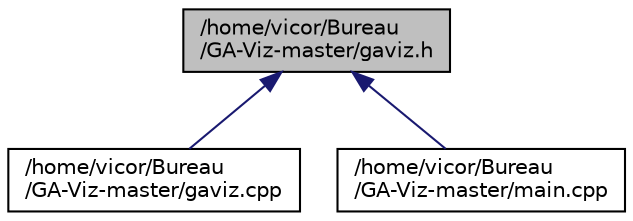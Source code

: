 digraph "/home/vicor/Bureau/GA-Viz-master/gaviz.h"
{
  edge [fontname="Helvetica",fontsize="10",labelfontname="Helvetica",labelfontsize="10"];
  node [fontname="Helvetica",fontsize="10",shape=record];
  Node16 [label="/home/vicor/Bureau\l/GA-Viz-master/gaviz.h",height=0.2,width=0.4,color="black", fillcolor="grey75", style="filled", fontcolor="black"];
  Node16 -> Node17 [dir="back",color="midnightblue",fontsize="10",style="solid"];
  Node17 [label="/home/vicor/Bureau\l/GA-Viz-master/gaviz.cpp",height=0.2,width=0.4,color="black", fillcolor="white", style="filled",URL="$gaviz_8cpp.html"];
  Node16 -> Node18 [dir="back",color="midnightblue",fontsize="10",style="solid"];
  Node18 [label="/home/vicor/Bureau\l/GA-Viz-master/main.cpp",height=0.2,width=0.4,color="black", fillcolor="white", style="filled",URL="$main_8cpp.html"];
}
